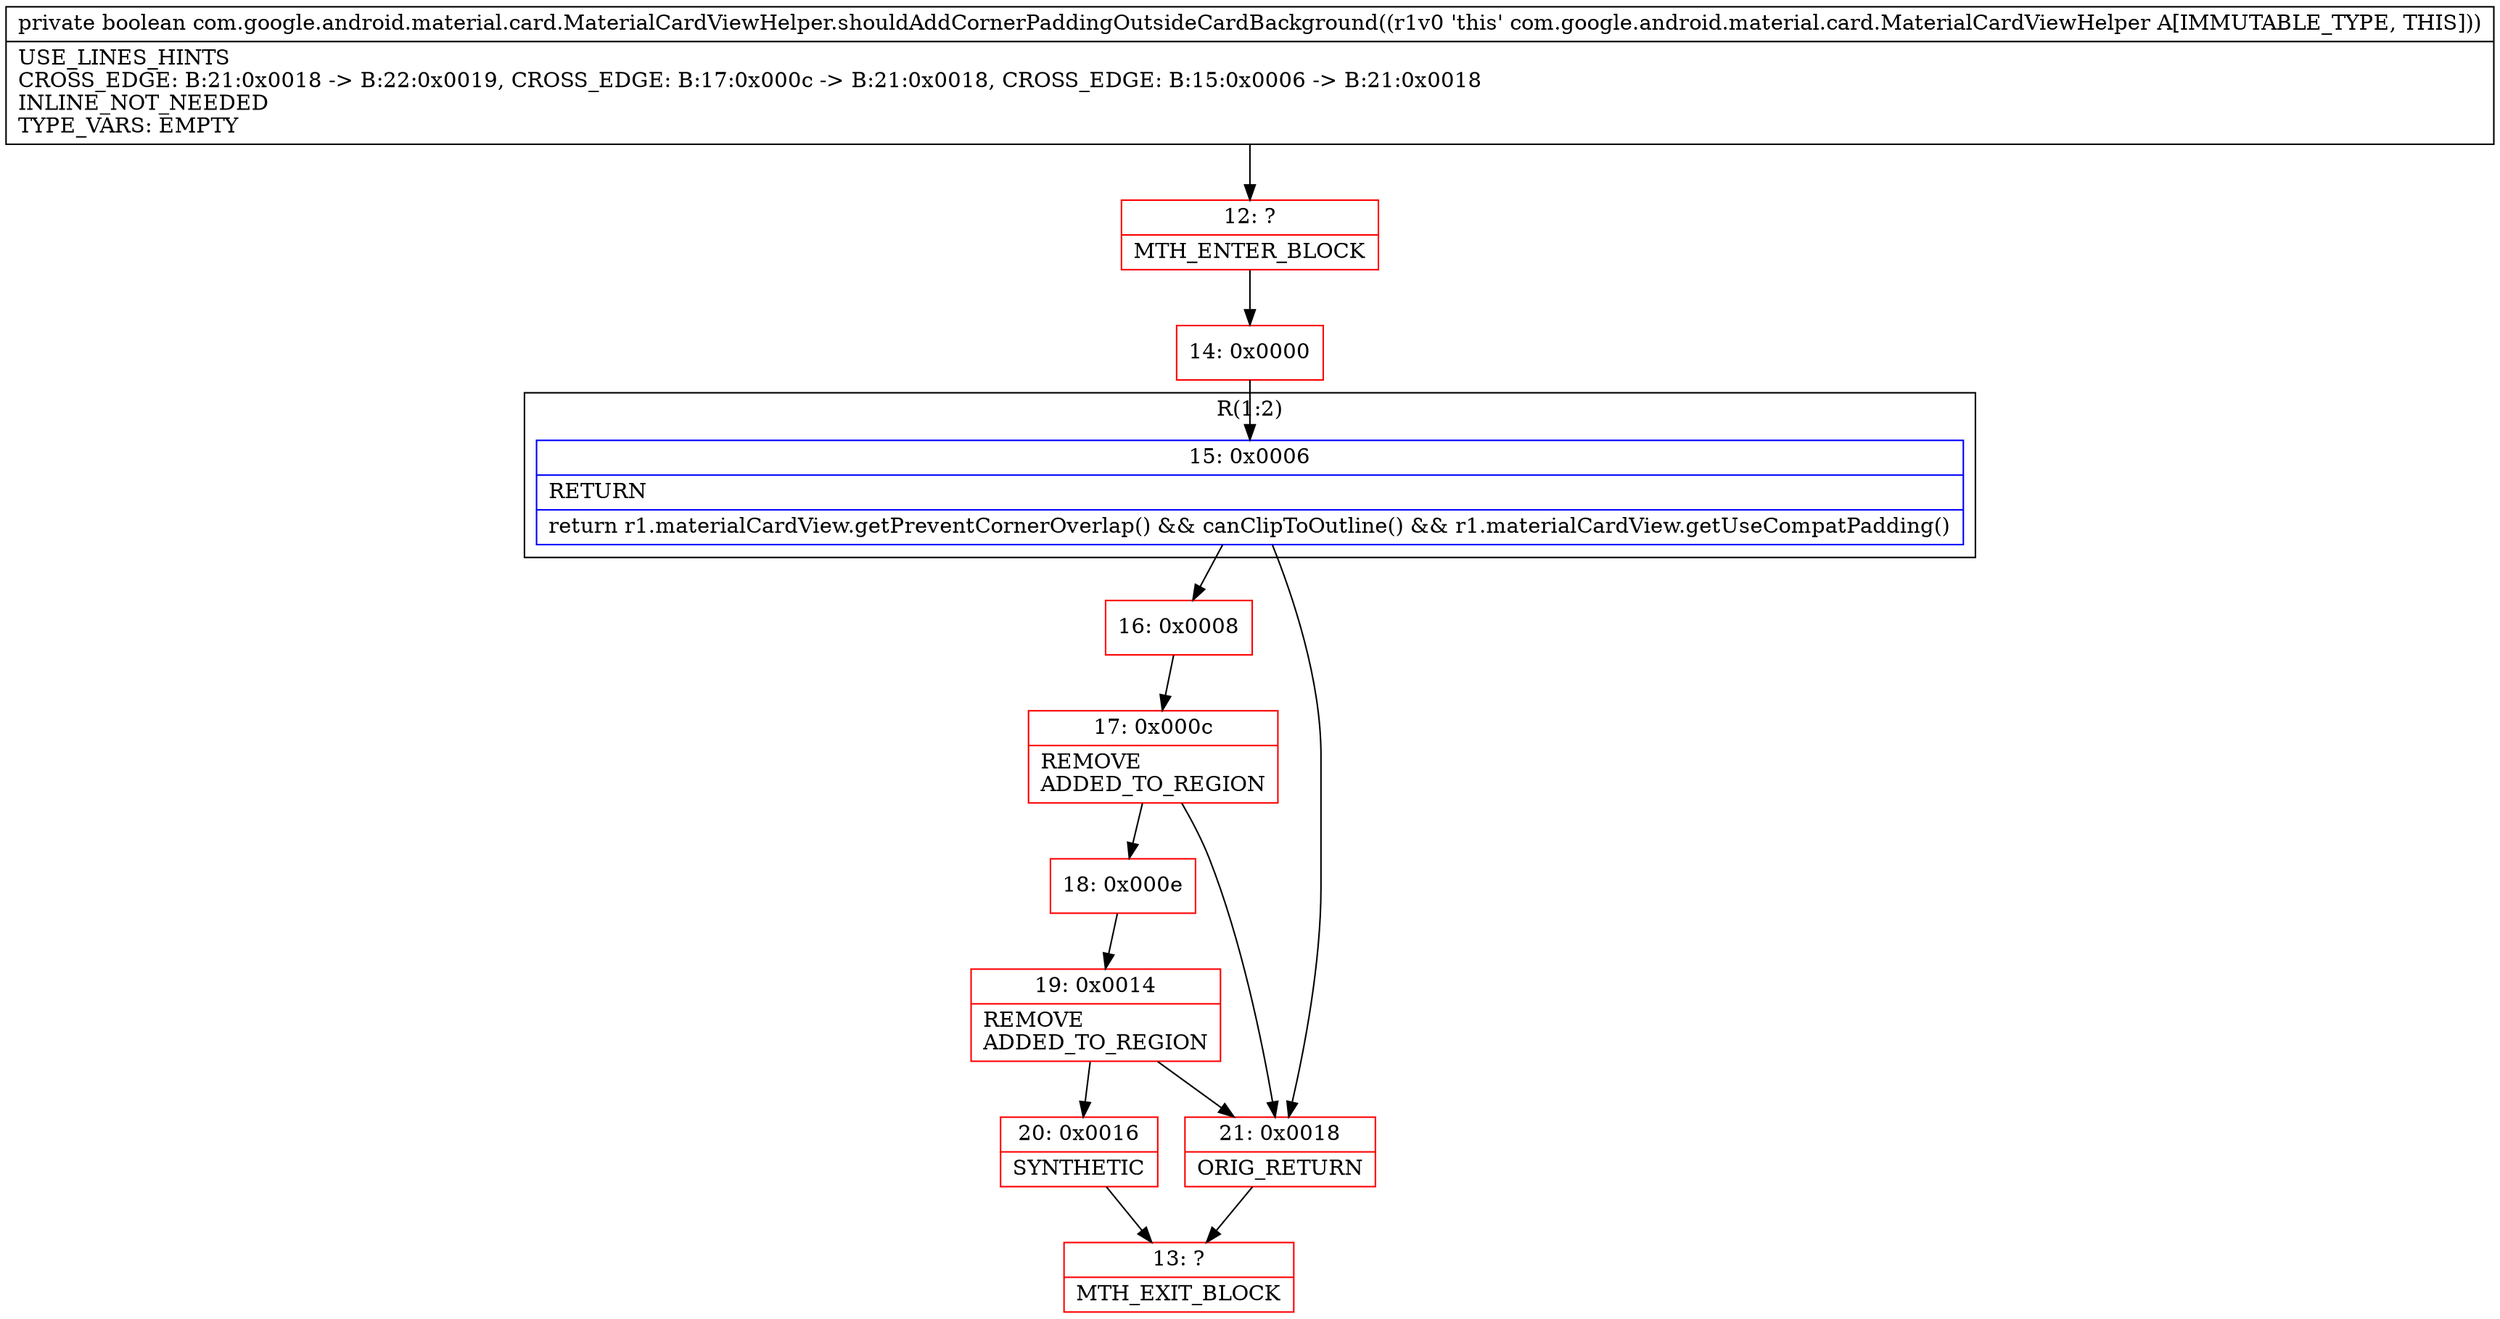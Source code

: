 digraph "CFG forcom.google.android.material.card.MaterialCardViewHelper.shouldAddCornerPaddingOutsideCardBackground()Z" {
subgraph cluster_Region_1094250787 {
label = "R(1:2)";
node [shape=record,color=blue];
Node_15 [shape=record,label="{15\:\ 0x0006|RETURN\l|return r1.materialCardView.getPreventCornerOverlap() && canClipToOutline() && r1.materialCardView.getUseCompatPadding()\l}"];
}
Node_12 [shape=record,color=red,label="{12\:\ ?|MTH_ENTER_BLOCK\l}"];
Node_14 [shape=record,color=red,label="{14\:\ 0x0000}"];
Node_16 [shape=record,color=red,label="{16\:\ 0x0008}"];
Node_17 [shape=record,color=red,label="{17\:\ 0x000c|REMOVE\lADDED_TO_REGION\l}"];
Node_18 [shape=record,color=red,label="{18\:\ 0x000e}"];
Node_19 [shape=record,color=red,label="{19\:\ 0x0014|REMOVE\lADDED_TO_REGION\l}"];
Node_20 [shape=record,color=red,label="{20\:\ 0x0016|SYNTHETIC\l}"];
Node_13 [shape=record,color=red,label="{13\:\ ?|MTH_EXIT_BLOCK\l}"];
Node_21 [shape=record,color=red,label="{21\:\ 0x0018|ORIG_RETURN\l}"];
MethodNode[shape=record,label="{private boolean com.google.android.material.card.MaterialCardViewHelper.shouldAddCornerPaddingOutsideCardBackground((r1v0 'this' com.google.android.material.card.MaterialCardViewHelper A[IMMUTABLE_TYPE, THIS]))  | USE_LINES_HINTS\lCROSS_EDGE: B:21:0x0018 \-\> B:22:0x0019, CROSS_EDGE: B:17:0x000c \-\> B:21:0x0018, CROSS_EDGE: B:15:0x0006 \-\> B:21:0x0018\lINLINE_NOT_NEEDED\lTYPE_VARS: EMPTY\l}"];
MethodNode -> Node_12;Node_15 -> Node_16;
Node_15 -> Node_21;
Node_12 -> Node_14;
Node_14 -> Node_15;
Node_16 -> Node_17;
Node_17 -> Node_18;
Node_17 -> Node_21;
Node_18 -> Node_19;
Node_19 -> Node_20;
Node_19 -> Node_21;
Node_20 -> Node_13;
Node_21 -> Node_13;
}

